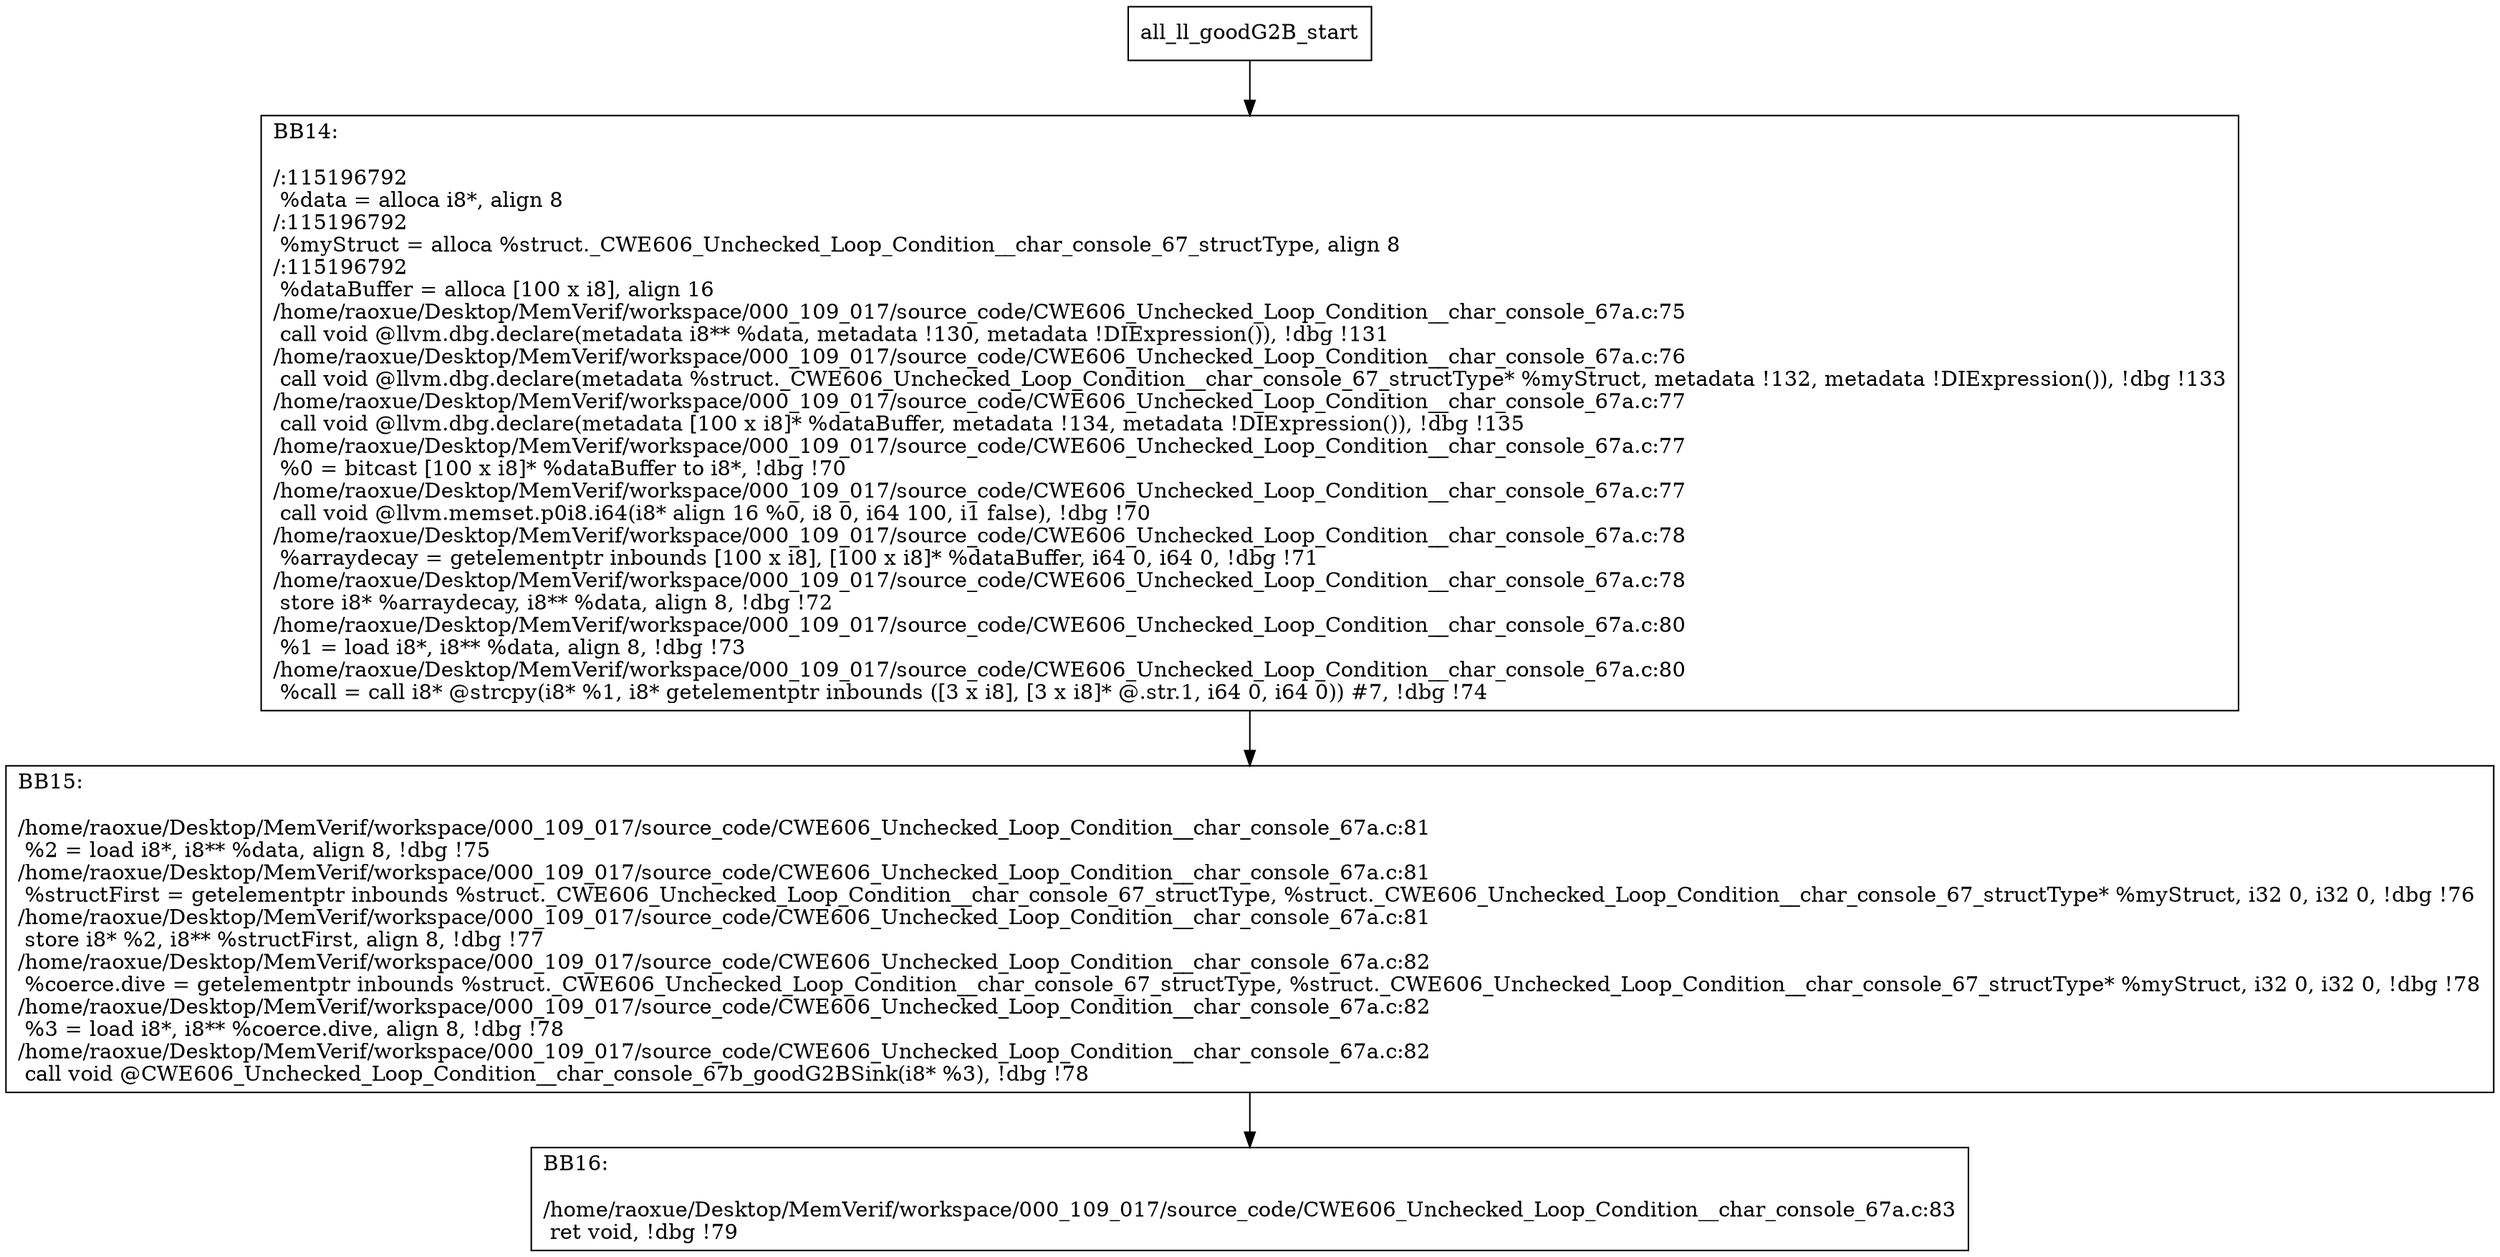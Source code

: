 digraph "CFG for'all_ll_goodG2B' function" {
	BBall_ll_goodG2B_start[shape=record,label="{all_ll_goodG2B_start}"];
	BBall_ll_goodG2B_start-> all_ll_goodG2BBB14;
	all_ll_goodG2BBB14 [shape=record, label="{BB14:\l\l/:115196792\l
  %data = alloca i8*, align 8\l
/:115196792\l
  %myStruct = alloca %struct._CWE606_Unchecked_Loop_Condition__char_console_67_structType, align 8\l
/:115196792\l
  %dataBuffer = alloca [100 x i8], align 16\l
/home/raoxue/Desktop/MemVerif/workspace/000_109_017/source_code/CWE606_Unchecked_Loop_Condition__char_console_67a.c:75\l
  call void @llvm.dbg.declare(metadata i8** %data, metadata !130, metadata !DIExpression()), !dbg !131\l
/home/raoxue/Desktop/MemVerif/workspace/000_109_017/source_code/CWE606_Unchecked_Loop_Condition__char_console_67a.c:76\l
  call void @llvm.dbg.declare(metadata %struct._CWE606_Unchecked_Loop_Condition__char_console_67_structType* %myStruct, metadata !132, metadata !DIExpression()), !dbg !133\l
/home/raoxue/Desktop/MemVerif/workspace/000_109_017/source_code/CWE606_Unchecked_Loop_Condition__char_console_67a.c:77\l
  call void @llvm.dbg.declare(metadata [100 x i8]* %dataBuffer, metadata !134, metadata !DIExpression()), !dbg !135\l
/home/raoxue/Desktop/MemVerif/workspace/000_109_017/source_code/CWE606_Unchecked_Loop_Condition__char_console_67a.c:77\l
  %0 = bitcast [100 x i8]* %dataBuffer to i8*, !dbg !70\l
/home/raoxue/Desktop/MemVerif/workspace/000_109_017/source_code/CWE606_Unchecked_Loop_Condition__char_console_67a.c:77\l
  call void @llvm.memset.p0i8.i64(i8* align 16 %0, i8 0, i64 100, i1 false), !dbg !70\l
/home/raoxue/Desktop/MemVerif/workspace/000_109_017/source_code/CWE606_Unchecked_Loop_Condition__char_console_67a.c:78\l
  %arraydecay = getelementptr inbounds [100 x i8], [100 x i8]* %dataBuffer, i64 0, i64 0, !dbg !71\l
/home/raoxue/Desktop/MemVerif/workspace/000_109_017/source_code/CWE606_Unchecked_Loop_Condition__char_console_67a.c:78\l
  store i8* %arraydecay, i8** %data, align 8, !dbg !72\l
/home/raoxue/Desktop/MemVerif/workspace/000_109_017/source_code/CWE606_Unchecked_Loop_Condition__char_console_67a.c:80\l
  %1 = load i8*, i8** %data, align 8, !dbg !73\l
/home/raoxue/Desktop/MemVerif/workspace/000_109_017/source_code/CWE606_Unchecked_Loop_Condition__char_console_67a.c:80\l
  %call = call i8* @strcpy(i8* %1, i8* getelementptr inbounds ([3 x i8], [3 x i8]* @.str.1, i64 0, i64 0)) #7, !dbg !74\l
}"];
	all_ll_goodG2BBB14-> all_ll_goodG2BBB15;
	all_ll_goodG2BBB15 [shape=record, label="{BB15:\l\l/home/raoxue/Desktop/MemVerif/workspace/000_109_017/source_code/CWE606_Unchecked_Loop_Condition__char_console_67a.c:81\l
  %2 = load i8*, i8** %data, align 8, !dbg !75\l
/home/raoxue/Desktop/MemVerif/workspace/000_109_017/source_code/CWE606_Unchecked_Loop_Condition__char_console_67a.c:81\l
  %structFirst = getelementptr inbounds %struct._CWE606_Unchecked_Loop_Condition__char_console_67_structType, %struct._CWE606_Unchecked_Loop_Condition__char_console_67_structType* %myStruct, i32 0, i32 0, !dbg !76\l
/home/raoxue/Desktop/MemVerif/workspace/000_109_017/source_code/CWE606_Unchecked_Loop_Condition__char_console_67a.c:81\l
  store i8* %2, i8** %structFirst, align 8, !dbg !77\l
/home/raoxue/Desktop/MemVerif/workspace/000_109_017/source_code/CWE606_Unchecked_Loop_Condition__char_console_67a.c:82\l
  %coerce.dive = getelementptr inbounds %struct._CWE606_Unchecked_Loop_Condition__char_console_67_structType, %struct._CWE606_Unchecked_Loop_Condition__char_console_67_structType* %myStruct, i32 0, i32 0, !dbg !78\l
/home/raoxue/Desktop/MemVerif/workspace/000_109_017/source_code/CWE606_Unchecked_Loop_Condition__char_console_67a.c:82\l
  %3 = load i8*, i8** %coerce.dive, align 8, !dbg !78\l
/home/raoxue/Desktop/MemVerif/workspace/000_109_017/source_code/CWE606_Unchecked_Loop_Condition__char_console_67a.c:82\l
  call void @CWE606_Unchecked_Loop_Condition__char_console_67b_goodG2BSink(i8* %3), !dbg !78\l
}"];
	all_ll_goodG2BBB15-> all_ll_goodG2BBB16;
	all_ll_goodG2BBB16 [shape=record, label="{BB16:\l\l/home/raoxue/Desktop/MemVerif/workspace/000_109_017/source_code/CWE606_Unchecked_Loop_Condition__char_console_67a.c:83\l
  ret void, !dbg !79\l
}"];
}
